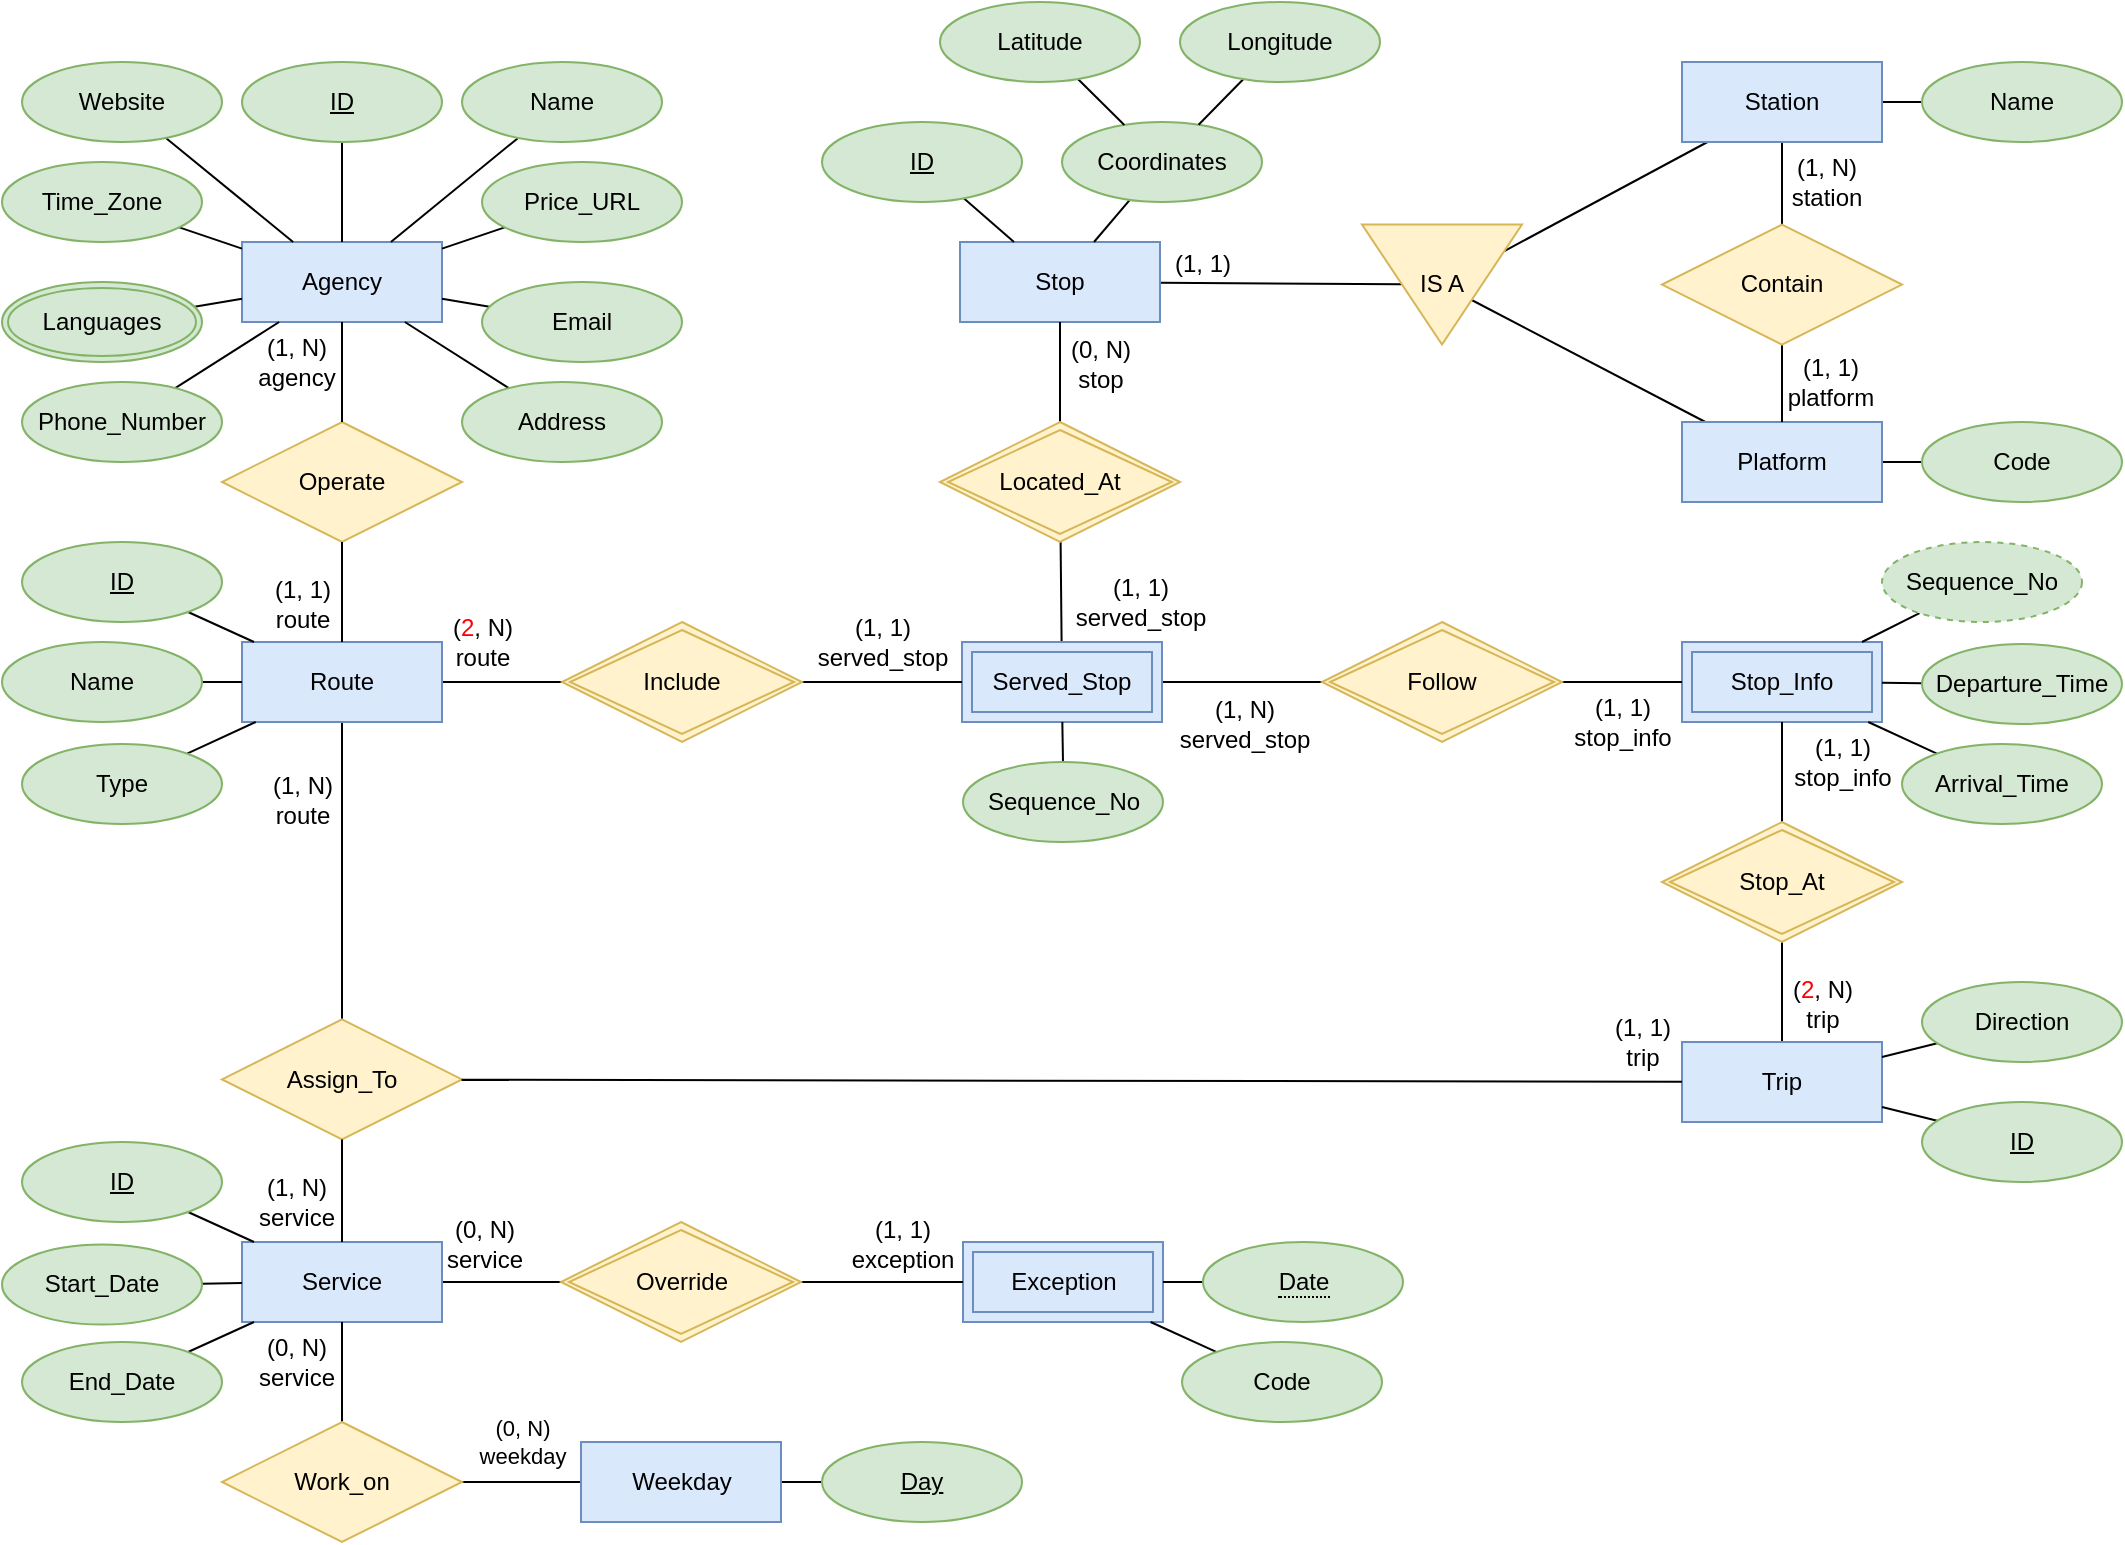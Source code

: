 <mxfile version="26.1.3">
  <diagram name="Final" id="gr99QVz43kK9NJj1iTSZ">
    <mxGraphModel dx="1888" dy="2513" grid="1" gridSize="10" guides="1" tooltips="1" connect="1" arrows="1" fold="1" page="1" pageScale="1" pageWidth="1169" pageHeight="827" math="0" shadow="0" adaptiveColors="auto">
      <root>
        <mxCell id="2RkC6UTGazBfT3ZMune4-0" />
        <mxCell id="2RkC6UTGazBfT3ZMune4-1" parent="2RkC6UTGazBfT3ZMune4-0" />
        <mxCell id="2RkC6UTGazBfT3ZMune4-2" style="edgeStyle=none;curved=1;rounded=0;orthogonalLoop=1;jettySize=auto;html=1;fontSize=12;startSize=8;endSize=8;endArrow=none;startFill=0;" parent="2RkC6UTGazBfT3ZMune4-1" edge="1">
          <mxGeometry relative="1" as="geometry">
            <mxPoint x="990" y="1920" as="sourcePoint" />
          </mxGeometry>
        </mxCell>
        <mxCell id="2RkC6UTGazBfT3ZMune4-3" style="edgeStyle=none;curved=1;rounded=0;orthogonalLoop=1;jettySize=auto;html=1;fontSize=12;startSize=8;endSize=8;endArrow=none;startFill=0;" parent="2RkC6UTGazBfT3ZMune4-1" edge="1">
          <mxGeometry relative="1" as="geometry">
            <mxPoint x="860" y="1900" as="sourcePoint" />
          </mxGeometry>
        </mxCell>
        <mxCell id="2RkC6UTGazBfT3ZMune4-4" value="(1, N)&lt;div&gt;weekday&lt;/div&gt;" style="edgeLabel;html=1;align=center;verticalAlign=middle;resizable=0;points=[];fontSize=12;rounded=0;" parent="2RkC6UTGazBfT3ZMune4-3" vertex="1" connectable="0">
          <mxGeometry x="-0.025" y="-3" relative="1" as="geometry">
            <mxPoint x="11" y="-3" as="offset" />
          </mxGeometry>
        </mxCell>
        <mxCell id="2RkC6UTGazBfT3ZMune4-5" style="edgeStyle=none;curved=1;rounded=0;orthogonalLoop=1;jettySize=auto;html=1;fontSize=12;startSize=8;endSize=8;endArrow=none;startFill=0;" parent="2RkC6UTGazBfT3ZMune4-1" edge="1">
          <mxGeometry relative="1" as="geometry">
            <mxPoint x="660" y="1900" as="sourcePoint" />
          </mxGeometry>
        </mxCell>
        <mxCell id="2RkC6UTGazBfT3ZMune4-6" value="Agency" style="whiteSpace=wrap;html=1;align=center;fillColor=#dae8fc;strokeColor=#6c8ebf;rounded=0;" parent="2RkC6UTGazBfT3ZMune4-1" vertex="1">
          <mxGeometry x="160" y="960" width="100" height="40" as="geometry" />
        </mxCell>
        <mxCell id="2RkC6UTGazBfT3ZMune4-7" style="edgeStyle=none;curved=1;rounded=0;orthogonalLoop=1;jettySize=auto;html=1;fontSize=12;startSize=8;endSize=8;endArrow=none;startFill=0;" parent="2RkC6UTGazBfT3ZMune4-1" source="2RkC6UTGazBfT3ZMune4-11" target="2RkC6UTGazBfT3ZMune4-105" edge="1">
          <mxGeometry relative="1" as="geometry" />
        </mxCell>
        <mxCell id="2RkC6UTGazBfT3ZMune4-8" value="(&lt;font style=&quot;color: rgb(255, 0, 0);&quot;&gt;2&lt;/font&gt;, N)&lt;div&gt;route&lt;/div&gt;" style="edgeLabel;html=1;align=center;verticalAlign=middle;resizable=0;points=[];fontSize=12;rounded=0;" parent="2RkC6UTGazBfT3ZMune4-7" vertex="1" connectable="0">
          <mxGeometry x="-0.36" y="-1" relative="1" as="geometry">
            <mxPoint x="1" y="-21" as="offset" />
          </mxGeometry>
        </mxCell>
        <mxCell id="2RkC6UTGazBfT3ZMune4-9" style="rounded=0;orthogonalLoop=1;jettySize=auto;html=1;endArrow=none;startFill=0;" parent="2RkC6UTGazBfT3ZMune4-1" source="2RkC6UTGazBfT3ZMune4-11" target="2RkC6UTGazBfT3ZMune4-20" edge="1">
          <mxGeometry relative="1" as="geometry">
            <mxPoint x="430" y="1330" as="targetPoint" />
          </mxGeometry>
        </mxCell>
        <mxCell id="2RkC6UTGazBfT3ZMune4-10" value="&lt;span style=&quot;font-size: 12px;&quot;&gt;(1, N)&lt;/span&gt;&lt;div style=&quot;font-size: 12px;&quot;&gt;route&lt;/div&gt;" style="edgeLabel;html=1;align=center;verticalAlign=middle;resizable=0;points=[];" parent="2RkC6UTGazBfT3ZMune4-9" vertex="1" connectable="0">
          <mxGeometry x="-0.608" y="2" relative="1" as="geometry">
            <mxPoint x="-22" y="10" as="offset" />
          </mxGeometry>
        </mxCell>
        <mxCell id="2RkC6UTGazBfT3ZMune4-11" value="Route" style="whiteSpace=wrap;html=1;align=center;fillColor=#dae8fc;strokeColor=#6c8ebf;rounded=0;" parent="2RkC6UTGazBfT3ZMune4-1" vertex="1">
          <mxGeometry x="160" y="1160" width="100" height="40" as="geometry" />
        </mxCell>
        <mxCell id="2RkC6UTGazBfT3ZMune4-12" value="Operate" style="shape=rhombus;perimeter=rhombusPerimeter;whiteSpace=wrap;html=1;align=center;fillColor=#fff2cc;strokeColor=#d6b656;rounded=0;" parent="2RkC6UTGazBfT3ZMune4-1" vertex="1">
          <mxGeometry x="150" y="1050" width="120" height="60" as="geometry" />
        </mxCell>
        <mxCell id="2RkC6UTGazBfT3ZMune4-13" value="" style="endArrow=none;html=1;rounded=0;fontSize=12;startSize=8;endSize=8;curved=1;startArrow=none;startFill=0;" parent="2RkC6UTGazBfT3ZMune4-1" source="2RkC6UTGazBfT3ZMune4-6" target="2RkC6UTGazBfT3ZMune4-12" edge="1">
          <mxGeometry relative="1" as="geometry">
            <mxPoint x="270" y="1120" as="sourcePoint" />
            <mxPoint x="210" y="1040" as="targetPoint" />
          </mxGeometry>
        </mxCell>
        <mxCell id="2RkC6UTGazBfT3ZMune4-14" value="(1, N)&lt;div&gt;agency&lt;/div&gt;" style="edgeLabel;html=1;align=center;verticalAlign=middle;resizable=0;points=[];fontSize=12;rounded=0;" parent="2RkC6UTGazBfT3ZMune4-13" vertex="1" connectable="0">
          <mxGeometry x="-0.578" y="-2" relative="1" as="geometry">
            <mxPoint x="-21" y="9" as="offset" />
          </mxGeometry>
        </mxCell>
        <mxCell id="2RkC6UTGazBfT3ZMune4-15" value="" style="endArrow=none;html=1;rounded=0;fontSize=12;startSize=8;endSize=8;curved=1;" parent="2RkC6UTGazBfT3ZMune4-1" source="2RkC6UTGazBfT3ZMune4-12" target="2RkC6UTGazBfT3ZMune4-11" edge="1">
          <mxGeometry relative="1" as="geometry">
            <mxPoint x="210" y="1090" as="sourcePoint" />
            <mxPoint x="330" y="910" as="targetPoint" />
          </mxGeometry>
        </mxCell>
        <mxCell id="2RkC6UTGazBfT3ZMune4-16" value="(1, 1)&lt;div&gt;route&lt;/div&gt;" style="edgeLabel;html=1;align=center;verticalAlign=middle;resizable=0;points=[];fontSize=12;rounded=0;" parent="2RkC6UTGazBfT3ZMune4-15" vertex="1" connectable="0">
          <mxGeometry x="0.464" y="-2" relative="1" as="geometry">
            <mxPoint x="-18" y="-6" as="offset" />
          </mxGeometry>
        </mxCell>
        <mxCell id="2RkC6UTGazBfT3ZMune4-17" style="edgeStyle=none;curved=1;rounded=0;orthogonalLoop=1;jettySize=auto;html=1;fontSize=12;startSize=8;endSize=8;endArrow=none;startFill=0;" parent="2RkC6UTGazBfT3ZMune4-1" source="2RkC6UTGazBfT3ZMune4-19" target="2RkC6UTGazBfT3ZMune4-95" edge="1">
          <mxGeometry relative="1" as="geometry" />
        </mxCell>
        <mxCell id="2RkC6UTGazBfT3ZMune4-18" value="(&lt;font style=&quot;color: rgb(255, 0, 0);&quot;&gt;2&lt;/font&gt;, N)&lt;div&gt;trip&lt;/div&gt;" style="edgeLabel;html=1;align=center;verticalAlign=middle;resizable=0;points=[];fontSize=12;rounded=0;labelBackgroundColor=default;" parent="2RkC6UTGazBfT3ZMune4-17" vertex="1" connectable="0">
          <mxGeometry x="-0.402" y="-2" relative="1" as="geometry">
            <mxPoint x="18" y="-4" as="offset" />
          </mxGeometry>
        </mxCell>
        <mxCell id="2RkC6UTGazBfT3ZMune4-19" value="Trip" style="whiteSpace=wrap;html=1;align=center;fillColor=#dae8fc;strokeColor=#6c8ebf;rounded=0;" parent="2RkC6UTGazBfT3ZMune4-1" vertex="1">
          <mxGeometry x="880" y="1360" width="100" height="40" as="geometry" />
        </mxCell>
        <mxCell id="2RkC6UTGazBfT3ZMune4-20" value="Assign_To" style="shape=rhombus;perimeter=rhombusPerimeter;whiteSpace=wrap;html=1;align=center;fillColor=#fff2cc;strokeColor=#d6b656;rounded=0;" parent="2RkC6UTGazBfT3ZMune4-1" vertex="1">
          <mxGeometry x="150" y="1348.74" width="120" height="60" as="geometry" />
        </mxCell>
        <mxCell id="2RkC6UTGazBfT3ZMune4-21" value="" style="endArrow=none;html=1;rounded=0;fontSize=12;startSize=8;endSize=8;curved=1;" parent="2RkC6UTGazBfT3ZMune4-1" source="2RkC6UTGazBfT3ZMune4-19" target="2RkC6UTGazBfT3ZMune4-20" edge="1">
          <mxGeometry relative="1" as="geometry">
            <mxPoint x="190" y="1340" as="sourcePoint" />
            <mxPoint x="480" y="1378.74" as="targetPoint" />
          </mxGeometry>
        </mxCell>
        <mxCell id="2RkC6UTGazBfT3ZMune4-22" value="(1, 1)&lt;div&gt;trip&lt;/div&gt;" style="edgeLabel;html=1;align=center;verticalAlign=middle;resizable=0;points=[];fontSize=12;rounded=0;" parent="2RkC6UTGazBfT3ZMune4-21" vertex="1" connectable="0">
          <mxGeometry x="-0.53" y="-2" relative="1" as="geometry">
            <mxPoint x="123" y="-18" as="offset" />
          </mxGeometry>
        </mxCell>
        <mxCell id="2RkC6UTGazBfT3ZMune4-23" value="Stop_Info" style="shape=ext;margin=3;double=1;whiteSpace=wrap;html=1;align=center;fillColor=#dae8fc;strokeColor=#6c8ebf;rounded=0;" parent="2RkC6UTGazBfT3ZMune4-1" vertex="1">
          <mxGeometry x="880" y="1160" width="100" height="40" as="geometry" />
        </mxCell>
        <mxCell id="2RkC6UTGazBfT3ZMune4-24" style="edgeStyle=none;curved=1;rounded=0;orthogonalLoop=1;jettySize=auto;html=1;fontSize=12;startSize=8;endSize=8;startArrow=none;startFill=0;endArrow=none;" parent="2RkC6UTGazBfT3ZMune4-1" source="2RkC6UTGazBfT3ZMune4-25" target="2RkC6UTGazBfT3ZMune4-6" edge="1">
          <mxGeometry relative="1" as="geometry" />
        </mxCell>
        <mxCell id="2RkC6UTGazBfT3ZMune4-25" value="ID" style="ellipse;whiteSpace=wrap;html=1;align=center;fontStyle=4;fillColor=#d5e8d4;strokeColor=#82b366;rounded=0;" parent="2RkC6UTGazBfT3ZMune4-1" vertex="1">
          <mxGeometry x="160" y="870" width="100" height="40" as="geometry" />
        </mxCell>
        <mxCell id="2RkC6UTGazBfT3ZMune4-26" style="edgeStyle=none;curved=1;rounded=0;orthogonalLoop=1;jettySize=auto;html=1;fontSize=12;startSize=8;endSize=8;startArrow=none;startFill=0;endArrow=none;" parent="2RkC6UTGazBfT3ZMune4-1" source="2RkC6UTGazBfT3ZMune4-27" target="2RkC6UTGazBfT3ZMune4-6" edge="1">
          <mxGeometry relative="1" as="geometry">
            <mxPoint x="210" y="960" as="targetPoint" />
          </mxGeometry>
        </mxCell>
        <mxCell id="2RkC6UTGazBfT3ZMune4-27" value="Name" style="ellipse;whiteSpace=wrap;html=1;align=center;fillColor=#d5e8d4;strokeColor=#82b366;rounded=0;" parent="2RkC6UTGazBfT3ZMune4-1" vertex="1">
          <mxGeometry x="270" y="870" width="100" height="40" as="geometry" />
        </mxCell>
        <mxCell id="2RkC6UTGazBfT3ZMune4-28" style="edgeStyle=none;curved=1;rounded=0;orthogonalLoop=1;jettySize=auto;html=1;fontSize=12;startSize=8;endSize=8;startArrow=none;startFill=0;endArrow=none;" parent="2RkC6UTGazBfT3ZMune4-1" source="2RkC6UTGazBfT3ZMune4-29" target="2RkC6UTGazBfT3ZMune4-6" edge="1">
          <mxGeometry relative="1" as="geometry" />
        </mxCell>
        <mxCell id="2RkC6UTGazBfT3ZMune4-29" value="Website" style="ellipse;whiteSpace=wrap;html=1;align=center;fillColor=#d5e8d4;strokeColor=#82b366;rounded=0;" parent="2RkC6UTGazBfT3ZMune4-1" vertex="1">
          <mxGeometry x="50" y="870" width="100" height="40" as="geometry" />
        </mxCell>
        <mxCell id="2RkC6UTGazBfT3ZMune4-30" style="edgeStyle=none;curved=1;rounded=0;orthogonalLoop=1;jettySize=auto;html=1;fontSize=12;startSize=8;endSize=8;startArrow=none;startFill=0;endArrow=none;" parent="2RkC6UTGazBfT3ZMune4-1" source="2RkC6UTGazBfT3ZMune4-31" target="2RkC6UTGazBfT3ZMune4-6" edge="1">
          <mxGeometry relative="1" as="geometry">
            <mxPoint x="210" y="960" as="targetPoint" />
          </mxGeometry>
        </mxCell>
        <mxCell id="2RkC6UTGazBfT3ZMune4-31" value="Time_Zone" style="ellipse;whiteSpace=wrap;html=1;align=center;fillColor=#d5e8d4;strokeColor=#82b366;rounded=0;" parent="2RkC6UTGazBfT3ZMune4-1" vertex="1">
          <mxGeometry x="40" y="920" width="100" height="40" as="geometry" />
        </mxCell>
        <mxCell id="2RkC6UTGazBfT3ZMune4-32" style="edgeStyle=none;curved=1;rounded=0;orthogonalLoop=1;jettySize=auto;html=1;fontSize=12;startSize=8;endSize=8;startArrow=none;startFill=0;endArrow=none;" parent="2RkC6UTGazBfT3ZMune4-1" source="2RkC6UTGazBfT3ZMune4-51" target="2RkC6UTGazBfT3ZMune4-6" edge="1">
          <mxGeometry relative="1" as="geometry">
            <mxPoint x="103.35" y="934.901" as="sourcePoint" />
          </mxGeometry>
        </mxCell>
        <mxCell id="2RkC6UTGazBfT3ZMune4-33" style="edgeStyle=none;curved=1;rounded=0;orthogonalLoop=1;jettySize=auto;html=1;fontSize=12;startSize=8;endSize=8;endArrow=none;startFill=0;" parent="2RkC6UTGazBfT3ZMune4-1" source="2RkC6UTGazBfT3ZMune4-34" target="2RkC6UTGazBfT3ZMune4-6" edge="1">
          <mxGeometry relative="1" as="geometry" />
        </mxCell>
        <mxCell id="2RkC6UTGazBfT3ZMune4-34" value="Phone_Number" style="ellipse;whiteSpace=wrap;html=1;align=center;fillColor=#d5e8d4;strokeColor=#82b366;rounded=0;" parent="2RkC6UTGazBfT3ZMune4-1" vertex="1">
          <mxGeometry x="50" y="1030" width="100" height="40" as="geometry" />
        </mxCell>
        <mxCell id="2RkC6UTGazBfT3ZMune4-35" style="edgeStyle=none;curved=1;rounded=0;orthogonalLoop=1;jettySize=auto;html=1;fontSize=12;startSize=8;endSize=8;endArrow=none;startFill=0;" parent="2RkC6UTGazBfT3ZMune4-1" source="2RkC6UTGazBfT3ZMune4-36" target="2RkC6UTGazBfT3ZMune4-6" edge="1">
          <mxGeometry relative="1" as="geometry" />
        </mxCell>
        <mxCell id="2RkC6UTGazBfT3ZMune4-36" value="Price_URL" style="ellipse;whiteSpace=wrap;html=1;align=center;fillColor=#d5e8d4;strokeColor=#82b366;rounded=0;" parent="2RkC6UTGazBfT3ZMune4-1" vertex="1">
          <mxGeometry x="280" y="920" width="100" height="40" as="geometry" />
        </mxCell>
        <mxCell id="2RkC6UTGazBfT3ZMune4-37" style="edgeStyle=none;curved=1;rounded=0;orthogonalLoop=1;jettySize=auto;html=1;fontSize=12;startSize=8;endSize=8;endArrow=none;startFill=0;" parent="2RkC6UTGazBfT3ZMune4-1" source="2RkC6UTGazBfT3ZMune4-38" target="2RkC6UTGazBfT3ZMune4-6" edge="1">
          <mxGeometry relative="1" as="geometry" />
        </mxCell>
        <mxCell id="2RkC6UTGazBfT3ZMune4-38" value="Email" style="ellipse;whiteSpace=wrap;html=1;align=center;fillColor=#d5e8d4;strokeColor=#82b366;rounded=0;" parent="2RkC6UTGazBfT3ZMune4-1" vertex="1">
          <mxGeometry x="280" y="980" width="100" height="40" as="geometry" />
        </mxCell>
        <mxCell id="2RkC6UTGazBfT3ZMune4-39" style="edgeStyle=none;curved=1;rounded=0;orthogonalLoop=1;jettySize=auto;html=1;fontSize=12;startSize=8;endSize=8;endArrow=none;startFill=0;" parent="2RkC6UTGazBfT3ZMune4-1" source="2RkC6UTGazBfT3ZMune4-40" target="2RkC6UTGazBfT3ZMune4-6" edge="1">
          <mxGeometry relative="1" as="geometry" />
        </mxCell>
        <mxCell id="2RkC6UTGazBfT3ZMune4-40" value="Address" style="ellipse;whiteSpace=wrap;html=1;align=center;fillColor=#d5e8d4;strokeColor=#82b366;rounded=0;" parent="2RkC6UTGazBfT3ZMune4-1" vertex="1">
          <mxGeometry x="270" y="1030" width="100" height="40" as="geometry" />
        </mxCell>
        <mxCell id="2RkC6UTGazBfT3ZMune4-41" style="edgeStyle=none;curved=1;rounded=0;orthogonalLoop=1;jettySize=auto;html=1;exitX=0.5;exitY=0;exitDx=0;exitDy=0;fontSize=12;startSize=8;endSize=8;" parent="2RkC6UTGazBfT3ZMune4-1" source="2RkC6UTGazBfT3ZMune4-6" target="2RkC6UTGazBfT3ZMune4-6" edge="1">
          <mxGeometry relative="1" as="geometry" />
        </mxCell>
        <mxCell id="2RkC6UTGazBfT3ZMune4-42" style="edgeStyle=none;curved=1;rounded=0;orthogonalLoop=1;jettySize=auto;html=1;fontSize=12;startSize=8;endSize=8;endArrow=none;startFill=0;" parent="2RkC6UTGazBfT3ZMune4-1" source="2RkC6UTGazBfT3ZMune4-43" target="2RkC6UTGazBfT3ZMune4-11" edge="1">
          <mxGeometry relative="1" as="geometry" />
        </mxCell>
        <mxCell id="2RkC6UTGazBfT3ZMune4-43" value="ID" style="ellipse;whiteSpace=wrap;html=1;align=center;fontStyle=4;fillColor=#d5e8d4;strokeColor=#82b366;rounded=0;" parent="2RkC6UTGazBfT3ZMune4-1" vertex="1">
          <mxGeometry x="50" y="1110" width="100" height="40" as="geometry" />
        </mxCell>
        <mxCell id="2RkC6UTGazBfT3ZMune4-44" style="edgeStyle=none;curved=1;rounded=0;orthogonalLoop=1;jettySize=auto;html=1;fontSize=12;startSize=8;endSize=8;endArrow=none;startFill=0;" parent="2RkC6UTGazBfT3ZMune4-1" source="2RkC6UTGazBfT3ZMune4-45" target="2RkC6UTGazBfT3ZMune4-11" edge="1">
          <mxGeometry relative="1" as="geometry" />
        </mxCell>
        <mxCell id="2RkC6UTGazBfT3ZMune4-45" value="Name" style="ellipse;whiteSpace=wrap;html=1;align=center;fillColor=#d5e8d4;strokeColor=#82b366;rounded=0;" parent="2RkC6UTGazBfT3ZMune4-1" vertex="1">
          <mxGeometry x="40" y="1160" width="100" height="40" as="geometry" />
        </mxCell>
        <mxCell id="2RkC6UTGazBfT3ZMune4-46" style="edgeStyle=none;curved=1;rounded=0;orthogonalLoop=1;jettySize=auto;html=1;fontSize=12;startSize=8;endSize=8;endArrow=none;startFill=0;" parent="2RkC6UTGazBfT3ZMune4-1" source="2RkC6UTGazBfT3ZMune4-47" target="2RkC6UTGazBfT3ZMune4-11" edge="1">
          <mxGeometry relative="1" as="geometry" />
        </mxCell>
        <mxCell id="2RkC6UTGazBfT3ZMune4-47" value="Type" style="ellipse;whiteSpace=wrap;html=1;align=center;fillColor=#d5e8d4;strokeColor=#82b366;rounded=0;" parent="2RkC6UTGazBfT3ZMune4-1" vertex="1">
          <mxGeometry x="50" y="1211" width="100" height="40" as="geometry" />
        </mxCell>
        <mxCell id="2RkC6UTGazBfT3ZMune4-48" style="edgeStyle=none;curved=1;rounded=0;orthogonalLoop=1;jettySize=auto;html=1;fontSize=12;startSize=8;endSize=8;endArrow=none;startFill=0;" parent="2RkC6UTGazBfT3ZMune4-1" source="2RkC6UTGazBfT3ZMune4-50" target="2RkC6UTGazBfT3ZMune4-66" edge="1">
          <mxGeometry relative="1" as="geometry">
            <mxPoint x="560.09" y="1010.0" as="targetPoint" />
          </mxGeometry>
        </mxCell>
        <mxCell id="2RkC6UTGazBfT3ZMune4-49" value="(1, 1)" style="edgeLabel;html=1;align=center;verticalAlign=middle;resizable=0;points=[];fontSize=12;rounded=0;" parent="2RkC6UTGazBfT3ZMune4-48" vertex="1" connectable="0">
          <mxGeometry x="-0.138" relative="1" as="geometry">
            <mxPoint x="-31" y="-10" as="offset" />
          </mxGeometry>
        </mxCell>
        <mxCell id="2RkC6UTGazBfT3ZMune4-50" value="Stop" style="whiteSpace=wrap;html=1;align=center;fillColor=#dae8fc;strokeColor=#6c8ebf;rounded=0;" parent="2RkC6UTGazBfT3ZMune4-1" vertex="1">
          <mxGeometry x="519" y="960" width="100" height="40" as="geometry" />
        </mxCell>
        <mxCell id="2RkC6UTGazBfT3ZMune4-51" value="Languages" style="ellipse;shape=doubleEllipse;margin=3;whiteSpace=wrap;html=1;align=center;fillColor=#d5e8d4;strokeColor=#82b366;rounded=0;" parent="2RkC6UTGazBfT3ZMune4-1" vertex="1">
          <mxGeometry x="40" y="980" width="100" height="40" as="geometry" />
        </mxCell>
        <mxCell id="2RkC6UTGazBfT3ZMune4-52" style="edgeStyle=none;curved=1;rounded=0;orthogonalLoop=1;jettySize=auto;html=1;fontSize=12;startSize=8;endSize=8;endArrow=none;startFill=0;" parent="2RkC6UTGazBfT3ZMune4-1" source="2RkC6UTGazBfT3ZMune4-53" target="2RkC6UTGazBfT3ZMune4-50" edge="1">
          <mxGeometry relative="1" as="geometry" />
        </mxCell>
        <mxCell id="2RkC6UTGazBfT3ZMune4-53" value="ID" style="ellipse;whiteSpace=wrap;html=1;align=center;fontStyle=4;fillColor=#d5e8d4;strokeColor=#82b366;rounded=0;" parent="2RkC6UTGazBfT3ZMune4-1" vertex="1">
          <mxGeometry x="450" y="900" width="100" height="40" as="geometry" />
        </mxCell>
        <mxCell id="2RkC6UTGazBfT3ZMune4-54" style="edgeStyle=none;curved=1;rounded=0;orthogonalLoop=1;jettySize=auto;html=1;fontSize=12;startSize=8;endSize=8;endArrow=none;startFill=0;" parent="2RkC6UTGazBfT3ZMune4-1" source="2RkC6UTGazBfT3ZMune4-55" target="2RkC6UTGazBfT3ZMune4-50" edge="1">
          <mxGeometry relative="1" as="geometry" />
        </mxCell>
        <mxCell id="2RkC6UTGazBfT3ZMune4-55" value="&lt;span style=&quot;text-align: left; text-wrap-mode: nowrap;&quot;&gt;C&lt;/span&gt;&lt;span style=&quot;text-align: left; text-wrap-mode: nowrap; background-color: transparent; color: light-dark(rgb(0, 0, 0), rgb(255, 255, 255));&quot;&gt;oordinates&lt;/span&gt;" style="ellipse;whiteSpace=wrap;html=1;align=center;fillColor=#d5e8d4;strokeColor=#82b366;rounded=0;" parent="2RkC6UTGazBfT3ZMune4-1" vertex="1">
          <mxGeometry x="570" y="900" width="100" height="40" as="geometry" />
        </mxCell>
        <mxCell id="2RkC6UTGazBfT3ZMune4-56" style="edgeStyle=none;curved=1;rounded=0;orthogonalLoop=1;jettySize=auto;html=1;fontSize=12;startSize=8;endSize=8;endArrow=none;startFill=0;" parent="2RkC6UTGazBfT3ZMune4-1" source="2RkC6UTGazBfT3ZMune4-57" target="2RkC6UTGazBfT3ZMune4-55" edge="1">
          <mxGeometry relative="1" as="geometry" />
        </mxCell>
        <mxCell id="2RkC6UTGazBfT3ZMune4-57" value="Longitude" style="ellipse;whiteSpace=wrap;html=1;align=center;fillColor=#d5e8d4;strokeColor=#82b366;rounded=0;" parent="2RkC6UTGazBfT3ZMune4-1" vertex="1">
          <mxGeometry x="629" y="840" width="100" height="40" as="geometry" />
        </mxCell>
        <mxCell id="2RkC6UTGazBfT3ZMune4-58" style="edgeStyle=none;curved=1;rounded=0;orthogonalLoop=1;jettySize=auto;html=1;fontSize=12;startSize=8;endSize=8;endArrow=none;startFill=0;" parent="2RkC6UTGazBfT3ZMune4-1" source="2RkC6UTGazBfT3ZMune4-59" target="2RkC6UTGazBfT3ZMune4-55" edge="1">
          <mxGeometry relative="1" as="geometry" />
        </mxCell>
        <mxCell id="2RkC6UTGazBfT3ZMune4-59" value="Latitude" style="ellipse;whiteSpace=wrap;html=1;align=center;fillColor=#d5e8d4;strokeColor=#82b366;rounded=0;" parent="2RkC6UTGazBfT3ZMune4-1" vertex="1">
          <mxGeometry x="509" y="840" width="100" height="40" as="geometry" />
        </mxCell>
        <mxCell id="2RkC6UTGazBfT3ZMune4-60" style="edgeStyle=none;curved=1;rounded=0;orthogonalLoop=1;jettySize=auto;html=1;fontSize=12;startSize=8;endSize=8;endArrow=none;startFill=0;" parent="2RkC6UTGazBfT3ZMune4-1" source="2RkC6UTGazBfT3ZMune4-66" target="2RkC6UTGazBfT3ZMune4-64" edge="1">
          <mxGeometry relative="1" as="geometry">
            <mxPoint x="696.143" y="1001.26" as="sourcePoint" />
          </mxGeometry>
        </mxCell>
        <mxCell id="2RkC6UTGazBfT3ZMune4-61" style="edgeStyle=none;curved=1;rounded=0;orthogonalLoop=1;jettySize=auto;html=1;fontSize=12;startSize=8;endSize=8;endArrow=none;startFill=0;" parent="2RkC6UTGazBfT3ZMune4-1" source="2RkC6UTGazBfT3ZMune4-64" target="2RkC6UTGazBfT3ZMune4-70" edge="1">
          <mxGeometry relative="1" as="geometry" />
        </mxCell>
        <mxCell id="2RkC6UTGazBfT3ZMune4-62" style="edgeStyle=none;curved=1;rounded=0;orthogonalLoop=1;jettySize=auto;html=1;fontSize=12;startSize=8;endSize=8;endArrow=none;startFill=0;" parent="2RkC6UTGazBfT3ZMune4-1" source="2RkC6UTGazBfT3ZMune4-64" target="2RkC6UTGazBfT3ZMune4-115" edge="1">
          <mxGeometry relative="1" as="geometry" />
        </mxCell>
        <mxCell id="2RkC6UTGazBfT3ZMune4-63" value="(1, N)&lt;div&gt;station&lt;/div&gt;" style="edgeLabel;html=1;align=center;verticalAlign=middle;resizable=0;points=[];fontSize=12;rounded=0;" parent="2RkC6UTGazBfT3ZMune4-62" vertex="1" connectable="0">
          <mxGeometry x="-0.175" y="-4" relative="1" as="geometry">
            <mxPoint x="26" y="3" as="offset" />
          </mxGeometry>
        </mxCell>
        <mxCell id="2RkC6UTGazBfT3ZMune4-64" value="Station" style="whiteSpace=wrap;html=1;align=center;fillColor=#dae8fc;strokeColor=#6c8ebf;rounded=0;" parent="2RkC6UTGazBfT3ZMune4-1" vertex="1">
          <mxGeometry x="880" y="870" width="100" height="40" as="geometry" />
        </mxCell>
        <mxCell id="2RkC6UTGazBfT3ZMune4-65" style="edgeStyle=none;curved=1;rounded=0;orthogonalLoop=1;jettySize=auto;html=1;fontSize=12;startSize=8;endSize=8;endArrow=none;startFill=0;" parent="2RkC6UTGazBfT3ZMune4-1" source="2RkC6UTGazBfT3ZMune4-66" target="2RkC6UTGazBfT3ZMune4-68" edge="1">
          <mxGeometry relative="1" as="geometry" />
        </mxCell>
        <mxCell id="2RkC6UTGazBfT3ZMune4-66" value="IS A" style="triangle;whiteSpace=wrap;html=1;direction=south;fillColor=#fff2cc;strokeColor=#d6b656;rounded=0;" parent="2RkC6UTGazBfT3ZMune4-1" vertex="1">
          <mxGeometry x="720" y="951.26" width="80" height="60" as="geometry" />
        </mxCell>
        <mxCell id="2RkC6UTGazBfT3ZMune4-67" style="edgeStyle=none;curved=1;rounded=0;orthogonalLoop=1;jettySize=auto;html=1;fontSize=12;startSize=8;endSize=8;endArrow=none;startFill=0;" parent="2RkC6UTGazBfT3ZMune4-1" source="2RkC6UTGazBfT3ZMune4-68" target="2RkC6UTGazBfT3ZMune4-69" edge="1">
          <mxGeometry relative="1" as="geometry" />
        </mxCell>
        <mxCell id="2RkC6UTGazBfT3ZMune4-68" value="Platform" style="whiteSpace=wrap;html=1;align=center;fillColor=#dae8fc;strokeColor=#6c8ebf;rounded=0;" parent="2RkC6UTGazBfT3ZMune4-1" vertex="1">
          <mxGeometry x="880" y="1050" width="100" height="40" as="geometry" />
        </mxCell>
        <mxCell id="2RkC6UTGazBfT3ZMune4-69" value="&lt;div style=&quot;text-align: left;&quot;&gt;&lt;span style=&quot;background-color: transparent; color: light-dark(rgb(0, 0, 0), rgb(255, 255, 255)); text-wrap-mode: nowrap;&quot;&gt;Code&lt;/span&gt;&lt;/div&gt;" style="ellipse;whiteSpace=wrap;html=1;align=center;fillColor=#d5e8d4;strokeColor=#82b366;rounded=0;fontStyle=0" parent="2RkC6UTGazBfT3ZMune4-1" vertex="1">
          <mxGeometry x="1000" y="1050" width="100" height="40" as="geometry" />
        </mxCell>
        <mxCell id="2RkC6UTGazBfT3ZMune4-70" value="&lt;div style=&quot;text-align: left;&quot;&gt;&lt;span style=&quot;background-color: transparent; color: light-dark(rgb(0, 0, 0), rgb(255, 255, 255)); text-wrap-mode: nowrap;&quot;&gt;Name&lt;/span&gt;&lt;/div&gt;" style="ellipse;whiteSpace=wrap;html=1;align=center;fillColor=#d5e8d4;strokeColor=#82b366;rounded=0;" parent="2RkC6UTGazBfT3ZMune4-1" vertex="1">
          <mxGeometry x="1000" y="870" width="100" height="40" as="geometry" />
        </mxCell>
        <mxCell id="2RkC6UTGazBfT3ZMune4-71" value="Exception" style="shape=ext;margin=3;double=1;whiteSpace=wrap;html=1;align=center;fillColor=#dae8fc;strokeColor=#6c8ebf;rounded=0;" parent="2RkC6UTGazBfT3ZMune4-1" vertex="1">
          <mxGeometry x="520.5" y="1460" width="100" height="40" as="geometry" />
        </mxCell>
        <mxCell id="2RkC6UTGazBfT3ZMune4-72" style="edgeStyle=none;curved=1;rounded=0;orthogonalLoop=1;jettySize=auto;html=1;fontSize=12;startSize=8;endSize=8;endArrow=none;startFill=0;" parent="2RkC6UTGazBfT3ZMune4-1" source="2RkC6UTGazBfT3ZMune4-73" target="2RkC6UTGazBfT3ZMune4-19" edge="1">
          <mxGeometry relative="1" as="geometry" />
        </mxCell>
        <mxCell id="2RkC6UTGazBfT3ZMune4-73" value="ID" style="ellipse;whiteSpace=wrap;html=1;align=center;fontStyle=4;fillColor=#d5e8d4;strokeColor=#82b366;rounded=0;" parent="2RkC6UTGazBfT3ZMune4-1" vertex="1">
          <mxGeometry x="1000" y="1390" width="100" height="40" as="geometry" />
        </mxCell>
        <mxCell id="2RkC6UTGazBfT3ZMune4-74" style="edgeStyle=none;curved=1;rounded=0;orthogonalLoop=1;jettySize=auto;html=1;fontSize=12;startSize=8;endSize=8;endArrow=none;startFill=0;" parent="2RkC6UTGazBfT3ZMune4-1" source="2RkC6UTGazBfT3ZMune4-75" target="2RkC6UTGazBfT3ZMune4-19" edge="1">
          <mxGeometry relative="1" as="geometry" />
        </mxCell>
        <mxCell id="2RkC6UTGazBfT3ZMune4-75" value="Direction" style="ellipse;whiteSpace=wrap;html=1;align=center;fillColor=#d5e8d4;strokeColor=#82b366;rounded=0;" parent="2RkC6UTGazBfT3ZMune4-1" vertex="1">
          <mxGeometry x="1000" y="1330" width="100" height="40" as="geometry" />
        </mxCell>
        <mxCell id="2RkC6UTGazBfT3ZMune4-76" style="rounded=0;orthogonalLoop=1;jettySize=auto;html=1;fontSize=12;startSize=8;endSize=8;endArrow=none;startFill=0;" parent="2RkC6UTGazBfT3ZMune4-1" source="2RkC6UTGazBfT3ZMune4-78" target="2RkC6UTGazBfT3ZMune4-89" edge="1">
          <mxGeometry relative="1" as="geometry">
            <mxPoint x="200" y="1520" as="sourcePoint" />
            <mxPoint x="260" y="1600" as="targetPoint" />
          </mxGeometry>
        </mxCell>
        <mxCell id="2RkC6UTGazBfT3ZMune4-77" value="(0, N)&lt;div&gt;service&lt;/div&gt;" style="edgeLabel;html=1;align=center;verticalAlign=middle;resizable=0;points=[];fontSize=12;rounded=0;" parent="2RkC6UTGazBfT3ZMune4-76" vertex="1" connectable="0">
          <mxGeometry x="-0.583" relative="1" as="geometry">
            <mxPoint x="8" y="-19" as="offset" />
          </mxGeometry>
        </mxCell>
        <mxCell id="2RkC6UTGazBfT3ZMune4-78" value="Service" style="whiteSpace=wrap;html=1;align=center;fillColor=#dae8fc;strokeColor=#6c8ebf;rounded=0;" parent="2RkC6UTGazBfT3ZMune4-1" vertex="1">
          <mxGeometry x="160" y="1460" width="100" height="40" as="geometry" />
        </mxCell>
        <mxCell id="2RkC6UTGazBfT3ZMune4-79" style="edgeStyle=none;curved=1;rounded=0;orthogonalLoop=1;jettySize=auto;html=1;fontSize=12;startSize=8;endSize=8;endArrow=none;startFill=0;" parent="2RkC6UTGazBfT3ZMune4-1" source="2RkC6UTGazBfT3ZMune4-80" target="2RkC6UTGazBfT3ZMune4-78" edge="1">
          <mxGeometry relative="1" as="geometry" />
        </mxCell>
        <mxCell id="2RkC6UTGazBfT3ZMune4-80" value="ID" style="ellipse;whiteSpace=wrap;html=1;align=center;fontStyle=4;fillColor=#d5e8d4;strokeColor=#82b366;rounded=0;" parent="2RkC6UTGazBfT3ZMune4-1" vertex="1">
          <mxGeometry x="50" y="1410" width="100" height="40" as="geometry" />
        </mxCell>
        <mxCell id="2RkC6UTGazBfT3ZMune4-81" style="edgeStyle=none;curved=1;rounded=0;orthogonalLoop=1;jettySize=auto;html=1;fontSize=12;startSize=8;endSize=8;endArrow=none;startFill=0;" parent="2RkC6UTGazBfT3ZMune4-1" source="2RkC6UTGazBfT3ZMune4-82" target="2RkC6UTGazBfT3ZMune4-78" edge="1">
          <mxGeometry relative="1" as="geometry" />
        </mxCell>
        <mxCell id="2RkC6UTGazBfT3ZMune4-82" value="Start_Date" style="ellipse;whiteSpace=wrap;html=1;align=center;fillColor=#d5e8d4;strokeColor=#82b366;rounded=0;fontStyle=0" parent="2RkC6UTGazBfT3ZMune4-1" vertex="1">
          <mxGeometry x="40" y="1461.26" width="100" height="40" as="geometry" />
        </mxCell>
        <mxCell id="2RkC6UTGazBfT3ZMune4-83" style="edgeStyle=none;curved=1;rounded=0;orthogonalLoop=1;jettySize=auto;html=1;fontSize=12;startSize=8;endSize=8;endArrow=none;startFill=0;" parent="2RkC6UTGazBfT3ZMune4-1" source="2RkC6UTGazBfT3ZMune4-84" target="2RkC6UTGazBfT3ZMune4-78" edge="1">
          <mxGeometry relative="1" as="geometry" />
        </mxCell>
        <mxCell id="2RkC6UTGazBfT3ZMune4-84" value="End_Date" style="ellipse;whiteSpace=wrap;html=1;align=center;fillColor=#d5e8d4;strokeColor=#82b366;rounded=0;fontStyle=0" parent="2RkC6UTGazBfT3ZMune4-1" vertex="1">
          <mxGeometry x="50" y="1510" width="100" height="40" as="geometry" />
        </mxCell>
        <mxCell id="2RkC6UTGazBfT3ZMune4-85" style="rounded=0;orthogonalLoop=1;jettySize=auto;html=1;fontSize=12;startSize=8;endSize=8;endArrow=none;startFill=0;" parent="2RkC6UTGazBfT3ZMune4-1" source="2RkC6UTGazBfT3ZMune4-20" target="2RkC6UTGazBfT3ZMune4-78" edge="1">
          <mxGeometry relative="1" as="geometry">
            <mxPoint x="210" y="1410" as="sourcePoint" />
          </mxGeometry>
        </mxCell>
        <mxCell id="2RkC6UTGazBfT3ZMune4-86" value="(1, N)&lt;div&gt;service&lt;/div&gt;" style="edgeLabel;html=1;align=center;verticalAlign=middle;resizable=0;points=[];fontSize=12;rounded=0;" parent="2RkC6UTGazBfT3ZMune4-85" vertex="1" connectable="0">
          <mxGeometry x="0.513" y="2" relative="1" as="geometry">
            <mxPoint x="-25" y="-8" as="offset" />
          </mxGeometry>
        </mxCell>
        <mxCell id="2RkC6UTGazBfT3ZMune4-87" style="edgeStyle=none;curved=1;rounded=0;orthogonalLoop=1;jettySize=auto;html=1;fontSize=12;startSize=8;endSize=8;endArrow=none;startFill=0;" parent="2RkC6UTGazBfT3ZMune4-1" source="2RkC6UTGazBfT3ZMune4-89" target="2RkC6UTGazBfT3ZMune4-71" edge="1">
          <mxGeometry relative="1" as="geometry" />
        </mxCell>
        <mxCell id="2RkC6UTGazBfT3ZMune4-88" value="(1, 1)&lt;div&gt;exception&lt;/div&gt;" style="edgeLabel;html=1;align=center;verticalAlign=middle;resizable=0;points=[];fontSize=12;rounded=0;" parent="2RkC6UTGazBfT3ZMune4-87" vertex="1" connectable="0">
          <mxGeometry x="0.537" relative="1" as="geometry">
            <mxPoint x="-12" y="-19" as="offset" />
          </mxGeometry>
        </mxCell>
        <mxCell id="2RkC6UTGazBfT3ZMune4-89" value="Override" style="shape=rhombus;double=1;perimeter=rhombusPerimeter;whiteSpace=wrap;html=1;align=center;fillColor=#fff2cc;strokeColor=#d6b656;rounded=0;" parent="2RkC6UTGazBfT3ZMune4-1" vertex="1">
          <mxGeometry x="319.5" y="1450" width="120" height="60" as="geometry" />
        </mxCell>
        <mxCell id="2RkC6UTGazBfT3ZMune4-90" style="edgeStyle=none;curved=1;rounded=0;orthogonalLoop=1;jettySize=auto;html=1;fontSize=12;startSize=8;endSize=8;endArrow=none;startFill=0;" parent="2RkC6UTGazBfT3ZMune4-1" source="2RkC6UTGazBfT3ZMune4-96" target="2RkC6UTGazBfT3ZMune4-71" edge="1">
          <mxGeometry relative="1" as="geometry">
            <mxPoint x="-59.22" y="1761.573" as="sourcePoint" />
          </mxGeometry>
        </mxCell>
        <mxCell id="2RkC6UTGazBfT3ZMune4-91" style="edgeStyle=none;curved=1;rounded=0;orthogonalLoop=1;jettySize=auto;html=1;fontSize=12;startSize=8;endSize=8;endArrow=none;startFill=0;" parent="2RkC6UTGazBfT3ZMune4-1" source="2RkC6UTGazBfT3ZMune4-92" target="2RkC6UTGazBfT3ZMune4-71" edge="1">
          <mxGeometry relative="1" as="geometry" />
        </mxCell>
        <mxCell id="2RkC6UTGazBfT3ZMune4-92" value="Code" style="ellipse;whiteSpace=wrap;html=1;align=center;fillColor=#d5e8d4;strokeColor=#82b366;rounded=0;" parent="2RkC6UTGazBfT3ZMune4-1" vertex="1">
          <mxGeometry x="630" y="1510" width="100" height="40" as="geometry" />
        </mxCell>
        <mxCell id="2RkC6UTGazBfT3ZMune4-93" style="edgeStyle=none;curved=1;rounded=0;orthogonalLoop=1;jettySize=auto;html=1;fontSize=12;startSize=8;endSize=8;endArrow=none;startFill=0;" parent="2RkC6UTGazBfT3ZMune4-1" source="2RkC6UTGazBfT3ZMune4-95" target="2RkC6UTGazBfT3ZMune4-23" edge="1">
          <mxGeometry relative="1" as="geometry">
            <mxPoint x="790" y="1378.74" as="sourcePoint" />
          </mxGeometry>
        </mxCell>
        <mxCell id="2RkC6UTGazBfT3ZMune4-94" value="(1, 1)&lt;div&gt;stop_info&lt;/div&gt;" style="edgeLabel;html=1;align=center;verticalAlign=middle;resizable=0;points=[];fontSize=12;rounded=0;" parent="2RkC6UTGazBfT3ZMune4-93" vertex="1" connectable="0">
          <mxGeometry x="0.434" y="-2" relative="1" as="geometry">
            <mxPoint x="28" y="6" as="offset" />
          </mxGeometry>
        </mxCell>
        <mxCell id="2RkC6UTGazBfT3ZMune4-95" value="Stop_At" style="shape=rhombus;double=1;perimeter=rhombusPerimeter;whiteSpace=wrap;html=1;align=center;fillColor=#fff2cc;strokeColor=#d6b656;rounded=0;" parent="2RkC6UTGazBfT3ZMune4-1" vertex="1">
          <mxGeometry x="870" y="1250" width="120" height="60" as="geometry" />
        </mxCell>
        <mxCell id="2RkC6UTGazBfT3ZMune4-96" value="&lt;span style=&quot;border-bottom: 1px dotted&quot;&gt;Date&lt;/span&gt;" style="ellipse;whiteSpace=wrap;html=1;align=center;fillColor=#d5e8d4;strokeColor=#82b366;rounded=0;" parent="2RkC6UTGazBfT3ZMune4-1" vertex="1">
          <mxGeometry x="640.5" y="1460" width="100" height="40" as="geometry" />
        </mxCell>
        <mxCell id="2RkC6UTGazBfT3ZMune4-97" style="edgeStyle=none;curved=1;rounded=0;orthogonalLoop=1;jettySize=auto;html=1;fontSize=12;startSize=8;endSize=8;endArrow=none;startFill=0;" parent="2RkC6UTGazBfT3ZMune4-1" source="2RkC6UTGazBfT3ZMune4-101" target="2RkC6UTGazBfT3ZMune4-123" edge="1">
          <mxGeometry relative="1" as="geometry">
            <mxPoint x="709" y="1180" as="targetPoint" />
          </mxGeometry>
        </mxCell>
        <mxCell id="2RkC6UTGazBfT3ZMune4-98" value="(1, 1)&lt;div&gt;served_stop&lt;/div&gt;" style="edgeLabel;html=1;align=center;verticalAlign=middle;resizable=0;points=[];fontSize=12;rounded=0;" parent="2RkC6UTGazBfT3ZMune4-97" vertex="1" connectable="0">
          <mxGeometry x="-0.271" y="-1" relative="1" as="geometry">
            <mxPoint x="38" y="-2" as="offset" />
          </mxGeometry>
        </mxCell>
        <mxCell id="2RkC6UTGazBfT3ZMune4-99" style="edgeStyle=none;curved=1;rounded=0;orthogonalLoop=1;jettySize=auto;html=1;fontSize=12;startSize=8;endSize=8;endArrow=none;startFill=0;" parent="2RkC6UTGazBfT3ZMune4-1" source="2RkC6UTGazBfT3ZMune4-101" target="2RkC6UTGazBfT3ZMune4-112" edge="1">
          <mxGeometry relative="1" as="geometry" />
        </mxCell>
        <mxCell id="2RkC6UTGazBfT3ZMune4-100" value="(1, N)&lt;div&gt;served_stop&lt;/div&gt;" style="edgeLabel;html=1;align=center;verticalAlign=middle;resizable=0;points=[];fontSize=12;rounded=0;fontColor=default;" parent="2RkC6UTGazBfT3ZMune4-99" vertex="1" connectable="0">
          <mxGeometry x="-0.335" y="-1" relative="1" as="geometry">
            <mxPoint x="14" y="20" as="offset" />
          </mxGeometry>
        </mxCell>
        <mxCell id="2RkC6UTGazBfT3ZMune4-101" value="Served_Stop" style="shape=ext;margin=3;double=1;whiteSpace=wrap;html=1;align=center;fillColor=#dae8fc;strokeColor=#6c8ebf;rounded=0;" parent="2RkC6UTGazBfT3ZMune4-1" vertex="1">
          <mxGeometry x="520" y="1160" width="100" height="40" as="geometry" />
        </mxCell>
        <mxCell id="2RkC6UTGazBfT3ZMune4-102" style="edgeStyle=none;curved=1;rounded=0;orthogonalLoop=1;jettySize=auto;html=1;fontSize=12;startSize=8;endSize=8;endArrow=none;startFill=0;" parent="2RkC6UTGazBfT3ZMune4-1" source="2RkC6UTGazBfT3ZMune4-120" target="2RkC6UTGazBfT3ZMune4-101" edge="1">
          <mxGeometry relative="1" as="geometry">
            <mxPoint x="960" y="1120" as="sourcePoint" />
          </mxGeometry>
        </mxCell>
        <mxCell id="2RkC6UTGazBfT3ZMune4-103" style="edgeStyle=none;curved=1;rounded=0;orthogonalLoop=1;jettySize=auto;html=1;fontSize=12;startSize=8;endSize=8;endArrow=none;startFill=0;" parent="2RkC6UTGazBfT3ZMune4-1" source="2RkC6UTGazBfT3ZMune4-105" target="2RkC6UTGazBfT3ZMune4-101" edge="1">
          <mxGeometry relative="1" as="geometry">
            <mxPoint x="820" y="1180" as="sourcePoint" />
          </mxGeometry>
        </mxCell>
        <mxCell id="2RkC6UTGazBfT3ZMune4-104" value="(1, 1)&lt;div&gt;served_stop&lt;/div&gt;" style="edgeLabel;html=1;align=center;verticalAlign=middle;resizable=0;points=[];fontSize=12;rounded=0;" parent="2RkC6UTGazBfT3ZMune4-103" vertex="1" connectable="0">
          <mxGeometry x="-0.232" y="-1" relative="1" as="geometry">
            <mxPoint x="9" y="-21" as="offset" />
          </mxGeometry>
        </mxCell>
        <mxCell id="2RkC6UTGazBfT3ZMune4-105" value="Include" style="shape=rhombus;double=1;perimeter=rhombusPerimeter;whiteSpace=wrap;html=1;align=center;fillColor=#fff2cc;strokeColor=#d6b656;rounded=0;" parent="2RkC6UTGazBfT3ZMune4-1" vertex="1">
          <mxGeometry x="320" y="1150" width="120" height="60" as="geometry" />
        </mxCell>
        <mxCell id="2RkC6UTGazBfT3ZMune4-106" style="edgeStyle=none;curved=1;rounded=0;orthogonalLoop=1;jettySize=auto;html=1;fontSize=12;startSize=8;endSize=8;endArrow=none;startFill=0;" parent="2RkC6UTGazBfT3ZMune4-1" source="2RkC6UTGazBfT3ZMune4-123" target="2RkC6UTGazBfT3ZMune4-50" edge="1">
          <mxGeometry relative="1" as="geometry">
            <mxPoint x="429.0" y="950.0" as="sourcePoint" />
          </mxGeometry>
        </mxCell>
        <mxCell id="2RkC6UTGazBfT3ZMune4-107" value="(0, N)&lt;div&gt;stop&lt;/div&gt;" style="edgeLabel;html=1;align=center;verticalAlign=middle;resizable=0;points=[];fontSize=12;rounded=0;fontColor=#000000;" parent="2RkC6UTGazBfT3ZMune4-106" vertex="1" connectable="0">
          <mxGeometry x="0.742" y="2" relative="1" as="geometry">
            <mxPoint x="22" y="14" as="offset" />
          </mxGeometry>
        </mxCell>
        <mxCell id="2RkC6UTGazBfT3ZMune4-108" style="edgeStyle=none;curved=1;rounded=0;orthogonalLoop=1;jettySize=auto;html=1;fontSize=12;startSize=8;endSize=8;endArrow=none;startFill=0;" parent="2RkC6UTGazBfT3ZMune4-1" source="2RkC6UTGazBfT3ZMune4-121" target="2RkC6UTGazBfT3ZMune4-23" edge="1">
          <mxGeometry relative="1" as="geometry">
            <mxPoint x="930" y="1458.74" as="sourcePoint" />
          </mxGeometry>
        </mxCell>
        <mxCell id="2RkC6UTGazBfT3ZMune4-109" style="edgeStyle=none;curved=1;rounded=0;orthogonalLoop=1;jettySize=auto;html=1;fontSize=12;startSize=8;endSize=8;endArrow=none;startFill=0;" parent="2RkC6UTGazBfT3ZMune4-1" source="2RkC6UTGazBfT3ZMune4-122" target="2RkC6UTGazBfT3ZMune4-23" edge="1">
          <mxGeometry relative="1" as="geometry">
            <mxPoint x="986.585" y="1421.069" as="sourcePoint" />
          </mxGeometry>
        </mxCell>
        <mxCell id="2RkC6UTGazBfT3ZMune4-110" style="edgeStyle=none;curved=1;rounded=0;orthogonalLoop=1;jettySize=auto;html=1;fontSize=12;startSize=8;endSize=8;endArrow=none;startFill=0;" parent="2RkC6UTGazBfT3ZMune4-1" source="2RkC6UTGazBfT3ZMune4-112" target="2RkC6UTGazBfT3ZMune4-23" edge="1">
          <mxGeometry relative="1" as="geometry" />
        </mxCell>
        <mxCell id="2RkC6UTGazBfT3ZMune4-111" value="&lt;div&gt;(1, 1)&lt;/div&gt;&lt;div&gt;stop_info&lt;/div&gt;" style="edgeLabel;html=1;align=center;verticalAlign=middle;resizable=0;points=[];fontSize=12;rounded=0;" parent="2RkC6UTGazBfT3ZMune4-110" vertex="1" connectable="0">
          <mxGeometry x="-0.428" y="-2" relative="1" as="geometry">
            <mxPoint x="13" y="18" as="offset" />
          </mxGeometry>
        </mxCell>
        <mxCell id="2RkC6UTGazBfT3ZMune4-112" value="Follow" style="shape=rhombus;double=1;perimeter=rhombusPerimeter;whiteSpace=wrap;html=1;align=center;fillColor=#fff2cc;strokeColor=#d6b656;rounded=0;" parent="2RkC6UTGazBfT3ZMune4-1" vertex="1">
          <mxGeometry x="700" y="1150" width="120" height="60" as="geometry" />
        </mxCell>
        <mxCell id="2RkC6UTGazBfT3ZMune4-113" style="edgeStyle=none;curved=1;rounded=0;orthogonalLoop=1;jettySize=auto;html=1;fontSize=12;startSize=8;endSize=8;endArrow=none;startFill=0;" parent="2RkC6UTGazBfT3ZMune4-1" source="2RkC6UTGazBfT3ZMune4-115" target="2RkC6UTGazBfT3ZMune4-68" edge="1">
          <mxGeometry relative="1" as="geometry" />
        </mxCell>
        <mxCell id="2RkC6UTGazBfT3ZMune4-114" value="(1, 1)&lt;div&gt;platform&lt;/div&gt;" style="edgeLabel;html=1;align=center;verticalAlign=middle;resizable=0;points=[];fontSize=12;rounded=0;" parent="2RkC6UTGazBfT3ZMune4-113" vertex="1" connectable="0">
          <mxGeometry x="0.62" y="-3" relative="1" as="geometry">
            <mxPoint x="27" y="-13" as="offset" />
          </mxGeometry>
        </mxCell>
        <mxCell id="2RkC6UTGazBfT3ZMune4-115" value="Contain" style="shape=rhombus;perimeter=rhombusPerimeter;whiteSpace=wrap;html=1;align=center;fillColor=#fff2cc;strokeColor=#d6b656;rounded=0;" parent="2RkC6UTGazBfT3ZMune4-1" vertex="1">
          <mxGeometry x="870" y="951.26" width="120" height="60" as="geometry" />
        </mxCell>
        <mxCell id="2RkC6UTGazBfT3ZMune4-116" style="edgeStyle=none;curved=1;rounded=0;orthogonalLoop=1;jettySize=auto;html=1;fontSize=12;startSize=8;endSize=8;endArrow=none;startFill=0;" parent="2RkC6UTGazBfT3ZMune4-1" source="2RkC6UTGazBfT3ZMune4-126" target="2RkC6UTGazBfT3ZMune4-78" edge="1">
          <mxGeometry relative="1" as="geometry">
            <mxPoint x="140" y="1590" as="sourcePoint" />
            <mxPoint x="120" y="1830" as="targetPoint" />
          </mxGeometry>
        </mxCell>
        <mxCell id="2RkC6UTGazBfT3ZMune4-117" value="(0, N)&lt;div&gt;service&lt;/div&gt;" style="edgeLabel;html=1;align=center;verticalAlign=middle;resizable=0;points=[];fontSize=12;rounded=0;fontColor=#000000;" parent="2RkC6UTGazBfT3ZMune4-116" vertex="1" connectable="0">
          <mxGeometry x="0.44" relative="1" as="geometry">
            <mxPoint x="-23" y="6" as="offset" />
          </mxGeometry>
        </mxCell>
        <mxCell id="2RkC6UTGazBfT3ZMune4-118" style="edgeStyle=none;curved=1;rounded=0;orthogonalLoop=1;jettySize=auto;html=1;fontSize=12;startSize=8;endSize=8;endArrow=none;startFill=0;" parent="2RkC6UTGazBfT3ZMune4-1" source="2RkC6UTGazBfT3ZMune4-119" target="2RkC6UTGazBfT3ZMune4-23" edge="1">
          <mxGeometry relative="1" as="geometry" />
        </mxCell>
        <mxCell id="2RkC6UTGazBfT3ZMune4-119" value="Sequence_No" style="ellipse;whiteSpace=wrap;html=1;align=center;dashed=1;fillColor=#d5e8d4;strokeColor=#82b366;rounded=0;" parent="2RkC6UTGazBfT3ZMune4-1" vertex="1">
          <mxGeometry x="980" y="1110" width="100" height="40" as="geometry" />
        </mxCell>
        <mxCell id="2RkC6UTGazBfT3ZMune4-120" value="Sequence_No" style="ellipse;whiteSpace=wrap;html=1;align=center;fillColor=#d5e8d4;strokeColor=#82b366;rounded=0;" parent="2RkC6UTGazBfT3ZMune4-1" vertex="1">
          <mxGeometry x="520.5" y="1220" width="100" height="40" as="geometry" />
        </mxCell>
        <mxCell id="2RkC6UTGazBfT3ZMune4-121" value="Arrival_Time" style="ellipse;whiteSpace=wrap;html=1;align=center;fillColor=#d5e8d4;strokeColor=#82b366;rounded=0;" parent="2RkC6UTGazBfT3ZMune4-1" vertex="1">
          <mxGeometry x="990" y="1211" width="100" height="40" as="geometry" />
        </mxCell>
        <mxCell id="2RkC6UTGazBfT3ZMune4-122" value="Departure_Time" style="ellipse;whiteSpace=wrap;html=1;align=center;fillColor=#d5e8d4;strokeColor=#82b366;rounded=0;" parent="2RkC6UTGazBfT3ZMune4-1" vertex="1">
          <mxGeometry x="1000" y="1161" width="100" height="40" as="geometry" />
        </mxCell>
        <mxCell id="2RkC6UTGazBfT3ZMune4-123" value="Located_At" style="shape=rhombus;double=1;perimeter=rhombusPerimeter;whiteSpace=wrap;html=1;align=center;fillColor=#fff2cc;strokeColor=#d6b656;rounded=0;" parent="2RkC6UTGazBfT3ZMune4-1" vertex="1">
          <mxGeometry x="509" y="1050" width="120" height="60" as="geometry" />
        </mxCell>
        <mxCell id="2RkC6UTGazBfT3ZMune4-124" style="edgeStyle=orthogonalEdgeStyle;rounded=0;orthogonalLoop=1;jettySize=auto;html=1;endArrow=none;startFill=0;" parent="2RkC6UTGazBfT3ZMune4-1" source="2RkC6UTGazBfT3ZMune4-126" target="2RkC6UTGazBfT3ZMune4-128" edge="1">
          <mxGeometry relative="1" as="geometry" />
        </mxCell>
        <mxCell id="2RkC6UTGazBfT3ZMune4-125" value="(0, N)&lt;div&gt;weekday&lt;/div&gt;" style="edgeLabel;html=1;align=center;verticalAlign=middle;resizable=0;points=[];fontColor=#000000;" parent="2RkC6UTGazBfT3ZMune4-124" vertex="1" connectable="0">
          <mxGeometry x="0.114" y="-2" relative="1" as="geometry">
            <mxPoint x="-3" y="-22" as="offset" />
          </mxGeometry>
        </mxCell>
        <mxCell id="2RkC6UTGazBfT3ZMune4-126" value="Work_on" style="shape=rhombus;perimeter=rhombusPerimeter;whiteSpace=wrap;html=1;align=center;fillColor=#fff2cc;strokeColor=#d6b656;rounded=0;" parent="2RkC6UTGazBfT3ZMune4-1" vertex="1">
          <mxGeometry x="150" y="1550" width="120" height="60" as="geometry" />
        </mxCell>
        <mxCell id="2RkC6UTGazBfT3ZMune4-127" style="rounded=0;orthogonalLoop=1;jettySize=auto;html=1;endArrow=none;startFill=0;" parent="2RkC6UTGazBfT3ZMune4-1" source="2RkC6UTGazBfT3ZMune4-128" target="2RkC6UTGazBfT3ZMune4-129" edge="1">
          <mxGeometry relative="1" as="geometry" />
        </mxCell>
        <mxCell id="2RkC6UTGazBfT3ZMune4-128" value="Weekday" style="whiteSpace=wrap;html=1;align=center;fillColor=#dae8fc;strokeColor=#6c8ebf;rounded=0;" parent="2RkC6UTGazBfT3ZMune4-1" vertex="1">
          <mxGeometry x="329.5" y="1560" width="100" height="40" as="geometry" />
        </mxCell>
        <mxCell id="2RkC6UTGazBfT3ZMune4-129" value="Day" style="ellipse;whiteSpace=wrap;html=1;align=center;fillColor=#d5e8d4;strokeColor=#82b366;rounded=0;fontStyle=4" parent="2RkC6UTGazBfT3ZMune4-1" vertex="1">
          <mxGeometry x="450" y="1560" width="100" height="40" as="geometry" />
        </mxCell>
      </root>
    </mxGraphModel>
  </diagram>
</mxfile>
